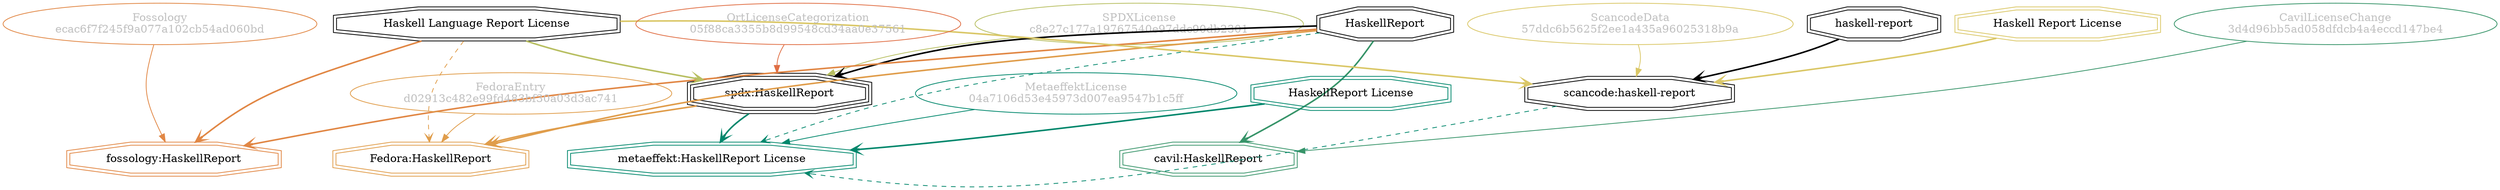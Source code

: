 strict digraph {
    node [shape=box];
    graph [splines=curved];
    2231 [label="SPDXLicense\nc8e27c177a19767540e97ddc90db2301"
         ,fontcolor=gray
         ,color="#b8bf62"
         ,fillcolor="beige;1"
         ,shape=ellipse];
    2232 [label="spdx:HaskellReport"
         ,shape=tripleoctagon];
    2233 [label=HaskellReport
         ,shape=doubleoctagon];
    2234 [label="Haskell Language Report License"
         ,shape=doubleoctagon];
    6782 [label="FedoraEntry\nd02913c482e99fd483bf30a03d3ac741"
         ,fontcolor=gray
         ,color="#e09d4b"
         ,fillcolor="beige;1"
         ,shape=ellipse];
    6783 [label="Fedora:HaskellReport"
         ,color="#e09d4b"
         ,shape=doubleoctagon];
    16864 [label="ScancodeData\n57ddc6b5625f2ee1a435a96025318b9a"
          ,fontcolor=gray
          ,color="#dac767"
          ,fillcolor="beige;1"
          ,shape=ellipse];
    16865 [label="scancode:haskell-report"
          ,shape=doubleoctagon];
    16866 [label="haskell-report"
          ,shape=doubleoctagon];
    16867 [label="Haskell Report License"
          ,color="#dac767"
          ,shape=doubleoctagon];
    27825 [label="Fossology\necac6f7f245f9a077a102cb54ad060bd"
          ,fontcolor=gray
          ,color="#e18745"
          ,fillcolor="beige;1"
          ,shape=ellipse];
    27826 [label="fossology:HaskellReport"
          ,color="#e18745"
          ,shape=doubleoctagon];
    28754 [label="OrtLicenseCategorization\n05f88ca3355b8d99548cd34aa0e37561"
          ,fontcolor=gray
          ,color="#e06f45"
          ,fillcolor="beige;1"
          ,shape=ellipse];
    36938 [label="CavilLicenseChange\n3d4d96bb5ad058dfdcb4a4eccd147be4"
          ,fontcolor=gray
          ,color="#379469"
          ,fillcolor="beige;1"
          ,shape=ellipse];
    36939 [label="cavil:HaskellReport"
          ,color="#379469"
          ,shape=doubleoctagon];
    43403 [label="MetaeffektLicense\n04a7106d53e45973d007ea9547b1c5ff"
          ,fontcolor=gray
          ,color="#00876c"
          ,fillcolor="beige;1"
          ,shape=ellipse];
    43404 [label="metaeffekt:HaskellReport License"
          ,color="#00876c"
          ,shape=doubleoctagon];
    43405 [label="HaskellReport License"
          ,color="#00876c"
          ,shape=doubleoctagon];
    2231 -> 2232 [weight=0.5
                 ,color="#b8bf62"];
    2232 -> 6783 [style=bold
                 ,arrowhead=vee
                 ,weight=0.7
                 ,color="#e09d4b"];
    2232 -> 43404 [style=bold
                  ,arrowhead=vee
                  ,weight=0.7
                  ,color="#00876c"];
    2233 -> 2232 [style=bold
                 ,arrowhead=vee
                 ,weight=0.7];
    2233 -> 6783 [style=bold
                 ,arrowhead=vee
                 ,weight=0.7
                 ,color="#e09d4b"];
    2233 -> 6783 [style=bold
                 ,arrowhead=vee
                 ,weight=0.7
                 ,color="#e09d4b"];
    2233 -> 27826 [style=bold
                  ,arrowhead=vee
                  ,weight=0.7
                  ,color="#e18745"];
    2233 -> 36939 [style=bold
                  ,arrowhead=vee
                  ,weight=0.7
                  ,color="#379469"];
    2233 -> 36939 [style=bold
                  ,arrowhead=vee
                  ,weight=0.7
                  ,color="#379469"];
    2233 -> 43404 [style=dashed
                  ,arrowhead=vee
                  ,weight=0.5
                  ,color="#00876c"];
    2234 -> 2232 [style=bold
                 ,arrowhead=vee
                 ,weight=0.7
                 ,color="#b8bf62"];
    2234 -> 6783 [style=dashed
                 ,arrowhead=vee
                 ,weight=0.5
                 ,color="#e09d4b"];
    2234 -> 16865 [style=bold
                  ,arrowhead=vee
                  ,weight=0.7
                  ,color="#dac767"];
    2234 -> 27826 [style=bold
                  ,arrowhead=vee
                  ,weight=0.7
                  ,color="#e18745"];
    6782 -> 6783 [weight=0.5
                 ,color="#e09d4b"];
    16864 -> 16865 [weight=0.5
                   ,color="#dac767"];
    16865 -> 43404 [style=dashed
                   ,arrowhead=vee
                   ,weight=0.5
                   ,color="#00876c"];
    16866 -> 16865 [style=bold
                   ,arrowhead=vee
                   ,weight=0.7];
    16867 -> 16865 [style=bold
                   ,arrowhead=vee
                   ,weight=0.7
                   ,color="#dac767"];
    27825 -> 27826 [weight=0.5
                   ,color="#e18745"];
    28754 -> 2232 [weight=0.5
                  ,color="#e06f45"];
    36938 -> 36939 [weight=0.5
                   ,color="#379469"];
    43403 -> 43404 [weight=0.5
                   ,color="#00876c"];
    43405 -> 43404 [style=bold
                   ,arrowhead=vee
                   ,weight=0.7
                   ,color="#00876c"];
    43405 -> 43404 [style=bold
                   ,arrowhead=vee
                   ,weight=0.7
                   ,color="#00876c"];
}
